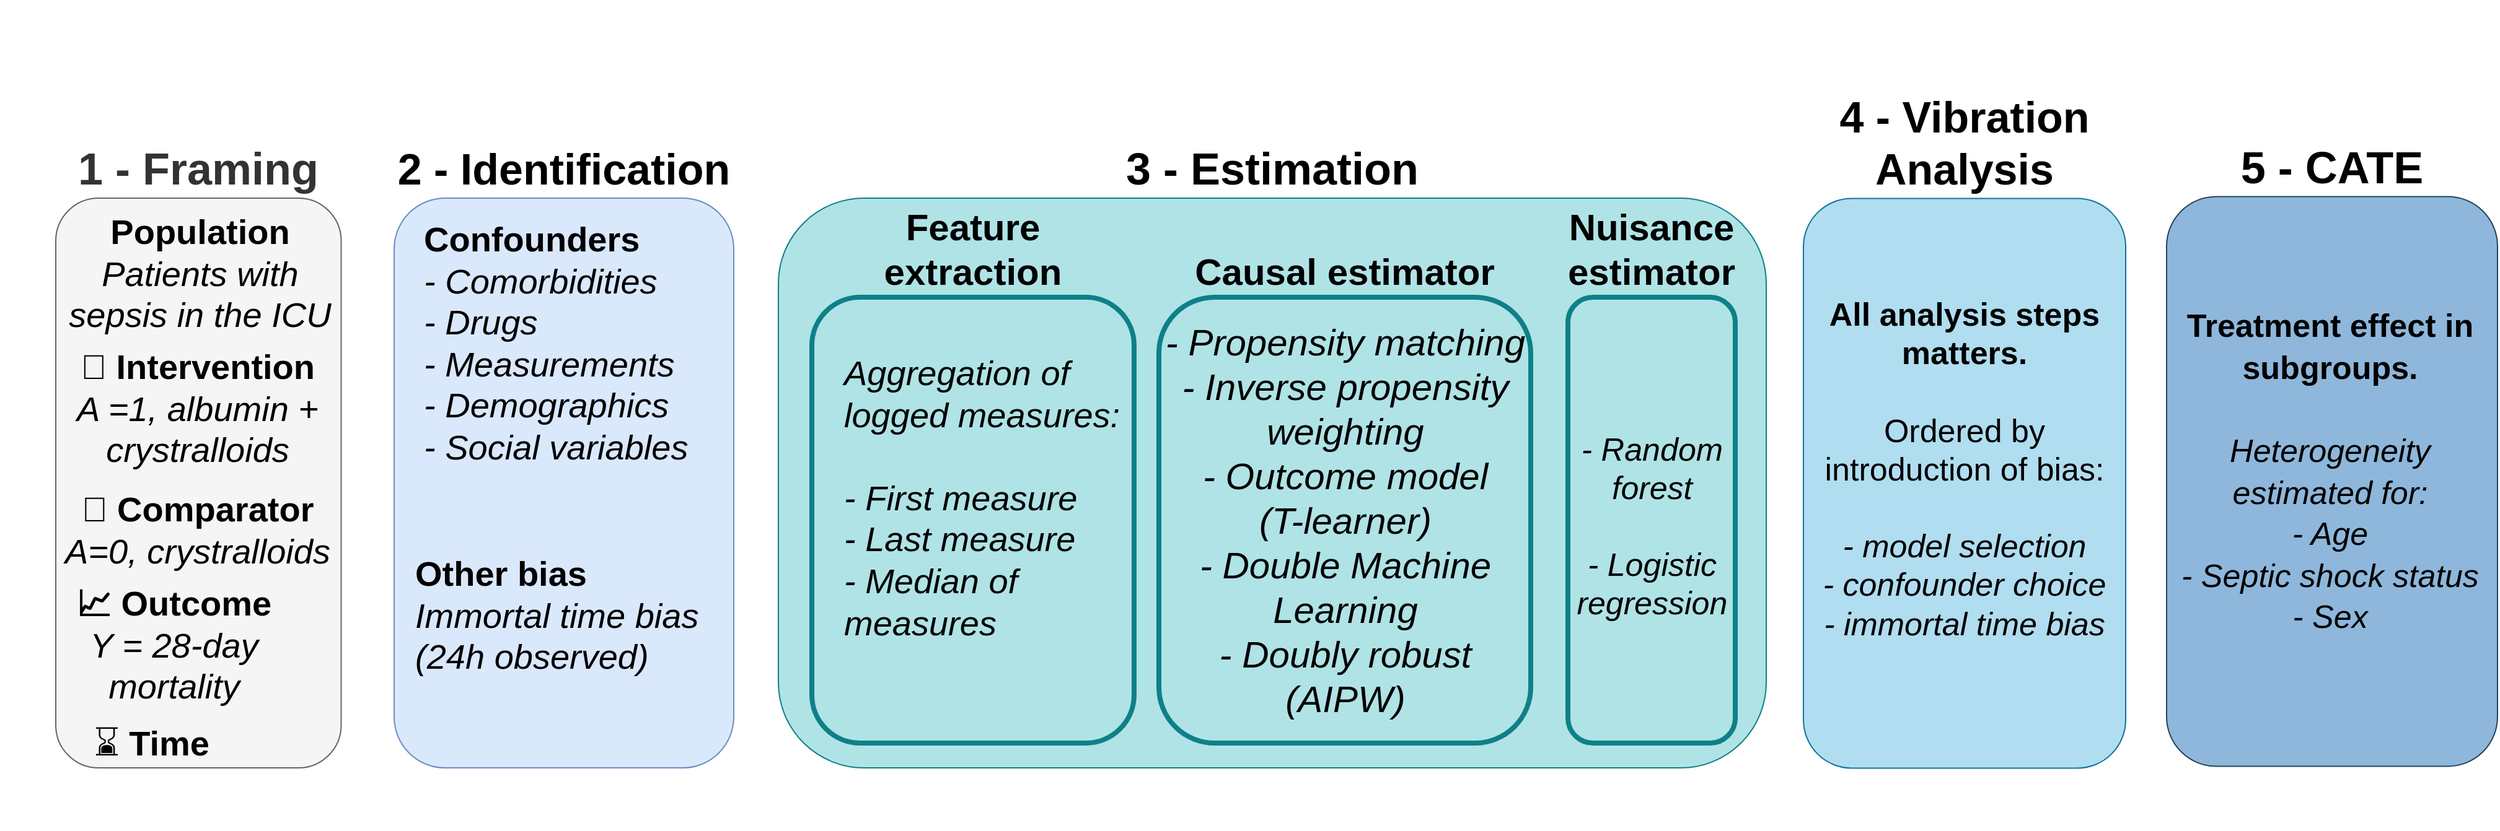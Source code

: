 <mxfile version="23.1.0" type="device">
  <diagram name="Page-1" id="bd83a815-5ea8-2e97-e5ec-87c9f400f2fa">
    <mxGraphModel dx="1885" dy="875" grid="1" gridSize="10" guides="1" tooltips="1" connect="1" arrows="1" fold="1" page="0" pageScale="1.5" pageWidth="1169" pageHeight="826" background="none" math="1" shadow="0">
      <root>
        <mxCell id="0" style=";html=1;" />
        <mxCell id="1" style=";html=1;" parent="0" />
        <mxCell id="7A7Ont4KWelb-mQZ-whx-6" value="1 - Framing" style="rounded=1;whiteSpace=wrap;html=1;fillColor=#f5f5f5;strokeColor=#666666;fontSize=36;fontStyle=1;fontColor=#333333;verticalAlign=bottom;horizontal=1;labelPosition=center;verticalLabelPosition=top;align=center;" parent="1" vertex="1">
          <mxGeometry x="-70" y="270" width="230.25" height="460" as="geometry" />
        </mxCell>
        <mxCell id="7A7Ont4KWelb-mQZ-whx-98" value="&lt;font style=&quot;font-size: 35px;&quot;&gt;2 - Identification&lt;/font&gt;" style="rounded=1;whiteSpace=wrap;html=1;fillColor=#dae8fc;strokeColor=#6c8ebf;fontSize=35;fontStyle=1;verticalAlign=bottom;labelPosition=center;verticalLabelPosition=top;align=center;" parent="1" vertex="1">
          <mxGeometry x="203" y="270" width="274" height="460" as="geometry" />
        </mxCell>
        <mxCell id="7A7Ont4KWelb-mQZ-whx-1" value="&lt;b style=&quot;font-size: 36px;&quot;&gt;3 - Estimation&lt;/b&gt;" style="rounded=1;whiteSpace=wrap;html=1;fillColor=#b0e3e6;strokeColor=#0e8088;fontSize=36;labelPosition=center;verticalLabelPosition=top;align=center;verticalAlign=bottom;spacingLeft=0;" parent="1" vertex="1">
          <mxGeometry x="513" y="270" width="797" height="460" as="geometry" />
        </mxCell>
        <mxCell id="UJCGpMKkWv5VHLOaRZoO-3" value="&lt;font style=&quot;font-size: 30px;&quot;&gt;Feature extraction&lt;br&gt;&lt;/font&gt;" style="rounded=1;whiteSpace=wrap;html=1;verticalAlign=bottom;labelPosition=center;verticalLabelPosition=top;align=center;fillColor=#b0e3e6;strokeColor=#0e8088;strokeWidth=4;fontStyle=1" parent="1" vertex="1">
          <mxGeometry x="540" y="350" width="260" height="360" as="geometry" />
        </mxCell>
        <mxCell id="UJCGpMKkWv5VHLOaRZoO-34" value="Causal estimator" style="rounded=1;whiteSpace=wrap;html=1;verticalAlign=bottom;labelPosition=center;verticalLabelPosition=top;align=center;fillColor=#b0e3e6;strokeColor=#0e8088;fontSize=30;strokeWidth=4;fontStyle=1" parent="1" vertex="1">
          <mxGeometry x="820" y="350" width="300" height="360" as="geometry" />
        </mxCell>
        <mxCell id="JQVkvr5YXo8bN9fTYGfa-8" value="&lt;div&gt;- Propensity matching&lt;/div&gt;&lt;div&gt;- Inverse propensity weighting&lt;/div&gt;&lt;div&gt;- Outcome model &lt;br&gt;(T-learner)&lt;br&gt;&lt;/div&gt;&lt;div&gt;- Double Machine Learning&lt;br&gt;&lt;/div&gt;&lt;div&gt;- Doubly robust &lt;br&gt;(AIPW)&lt;/div&gt;" style="text;html=1;strokeColor=none;fillColor=none;align=center;verticalAlign=middle;whiteSpace=wrap;rounded=0;fontSize=30;fontStyle=2" parent="1" vertex="1">
          <mxGeometry x="813.5" y="340" width="313" height="380" as="geometry" />
        </mxCell>
        <mxCell id="7A7Ont4KWelb-mQZ-whx-83" value="" style="group" parent="1" vertex="1" connectable="0">
          <mxGeometry x="-60.25" y="110" width="303.25" height="670" as="geometry" />
        </mxCell>
        <mxCell id="7A7Ont4KWelb-mQZ-whx-65" value="&lt;font&gt;💊 &lt;b&gt;Comparator &lt;/b&gt;&lt;i&gt;&lt;br&gt;&lt;/i&gt;&lt;/font&gt;&lt;i&gt;A=0, &lt;/i&gt;&lt;i&gt;crystralloids&lt;/i&gt;" style="text;html=1;strokeColor=none;fillColor=none;align=center;verticalAlign=middle;whiteSpace=wrap;rounded=0;fontSize=28;fontColor=#000000;" parent="7A7Ont4KWelb-mQZ-whx-83" vertex="1">
          <mxGeometry x="-7.75" y="379" width="224.75" height="97" as="geometry" />
        </mxCell>
        <mxCell id="7A7Ont4KWelb-mQZ-whx-67" value="&lt;font style=&quot;font-size: 28px;&quot; color=&quot;#000000&quot;&gt;&lt;b style=&quot;font-size: 28px;&quot;&gt;📈 &lt;/b&gt;&lt;/font&gt;&lt;font style=&quot;font-size: 28px;&quot; color=&quot;#000000&quot;&gt;&lt;b style=&quot;font-size: 28px;&quot;&gt;Outcome&lt;/b&gt;&lt;/font&gt;&lt;font color=&quot;#000000&quot;&gt;&lt;br&gt;&lt;i&gt;Y = 28-day mortality&lt;br&gt;&lt;/i&gt;&lt;/font&gt;" style="text;html=1;strokeColor=none;fillColor=none;align=center;verticalAlign=middle;whiteSpace=wrap;rounded=0;fontSize=28;fontColor=#B5739D;" parent="7A7Ont4KWelb-mQZ-whx-83" vertex="1">
          <mxGeometry x="-35.75" y="484" width="243" height="74" as="geometry" />
        </mxCell>
        <mxCell id="7A7Ont4KWelb-mQZ-whx-68" value="&lt;font&gt;💊 &lt;font style=&quot;font-size: 28px;&quot;&gt;&lt;b style=&quot;font-size: 28px;&quot;&gt;Intervention&lt;/b&gt;&lt;/font&gt;&lt;/font&gt;&lt;br&gt;&lt;i&gt;A =1, albumin + crystralloids&lt;br&gt;&lt;/i&gt;" style="text;html=1;strokeColor=none;fillColor=none;align=center;verticalAlign=middle;whiteSpace=wrap;rounded=0;fontSize=28;fontColor=#000000;" parent="7A7Ont4KWelb-mQZ-whx-83" vertex="1">
          <mxGeometry x="-0.75" y="299" width="210.75" height="61" as="geometry" />
        </mxCell>
        <mxCell id="7A7Ont4KWelb-mQZ-whx-71" value="⌛ &lt;font style=&quot;font-size: 28px;&quot;&gt;&lt;b style=&quot;font-size: 28px;&quot;&gt;Time&lt;/b&gt;&lt;/font&gt;" style="text;html=1;strokeColor=none;fillColor=none;align=center;verticalAlign=middle;whiteSpace=wrap;rounded=0;fontSize=28;fontColor=#000000;" parent="7A7Ont4KWelb-mQZ-whx-83" vertex="1">
          <mxGeometry x="-54" y="585" width="243" height="30" as="geometry" />
        </mxCell>
        <mxCell id="7A7Ont4KWelb-mQZ-whx-84" value="&lt;font&gt;&lt;b&gt;Population&lt;/b&gt;&lt;/font&gt;&lt;i&gt;&lt;br&gt;Patients with sepsis in the ICU&lt;/i&gt;" style="text;html=1;strokeColor=none;fillColor=none;align=center;verticalAlign=middle;whiteSpace=wrap;rounded=0;fontSize=28;fontColor=#000000;" parent="7A7Ont4KWelb-mQZ-whx-83" vertex="1">
          <mxGeometry x="-14.75" y="190" width="243" height="61" as="geometry" />
        </mxCell>
        <mxCell id="7A7Ont4KWelb-mQZ-whx-101" value="" style="group" parent="1" vertex="1" connectable="0">
          <mxGeometry x="209" y="511" width="260" height="250" as="geometry" />
        </mxCell>
        <mxCell id="SahqUx1cHa1N3F9CKj1D-2" value="&lt;b&gt;Other bias &lt;/b&gt;&lt;i&gt;Immortal time bias &lt;/i&gt;&lt;i&gt;(24h observed)&lt;/i&gt;&lt;b&gt;&lt;i&gt;&lt;br&gt;&lt;/i&gt;&lt;/b&gt;" style="text;whiteSpace=wrap;html=1;fontSize=28;" parent="7A7Ont4KWelb-mQZ-whx-101" vertex="1">
          <mxGeometry x="9" y="39" width="240" height="121" as="geometry" />
        </mxCell>
        <mxCell id="7A7Ont4KWelb-mQZ-whx-103" value="4 - Vibration&lt;br style=&quot;font-size: 35px;&quot;&gt;Analysis" style="rounded=1;whiteSpace=wrap;html=1;fillColor=#b1ddf0;strokeColor=#10739e;fontSize=35;fontStyle=1;verticalAlign=bottom;labelPosition=center;verticalLabelPosition=top;align=center;" parent="1" vertex="1">
          <mxGeometry x="1340" y="270.25" width="260" height="460" as="geometry" />
        </mxCell>
        <mxCell id="Ovc3esVCRfBxRKt_X9Ao-7" value="5 - CATE" style="rounded=1;whiteSpace=wrap;html=1;fillColor=#8EB7DB;strokeColor=#23445d;fontSize=36;fontStyle=1;verticalAlign=bottom;labelPosition=center;verticalLabelPosition=top;align=center;" parent="1" vertex="1">
          <mxGeometry x="1633" y="268.75" width="267" height="460" as="geometry" />
        </mxCell>
        <mxCell id="Ovc3esVCRfBxRKt_X9Ao-32" value="&lt;div&gt;&lt;font style=&quot;font-size: 26px;&quot;&gt;All analysis steps matters. &lt;br&gt;&lt;br&gt;&lt;span style=&quot;font-weight: normal;&quot;&gt;Ordered by introduction of bias:&lt;/span&gt;&lt;br&gt; &lt;br&gt;&lt;i&gt;&lt;span style=&quot;font-weight: normal;&quot;&gt;- model selection&lt;/span&gt;&lt;/i&gt;&lt;/font&gt;&lt;/div&gt;&lt;div&gt;&lt;i&gt;&lt;font style=&quot;font-size: 26px; font-weight: normal;&quot;&gt;- confounder choice&lt;/font&gt;&lt;/i&gt;&lt;/div&gt;&lt;div&gt;&lt;i&gt;&lt;font style=&quot;font-size: 26px;&quot;&gt;&lt;span style=&quot;font-weight: normal;&quot;&gt;- immortal time bias &lt;/span&gt;&lt;br&gt;&lt;/font&gt;&lt;/i&gt;&lt;/div&gt;" style="text;html=1;strokeColor=none;fillColor=none;align=center;verticalAlign=middle;whiteSpace=wrap;rounded=0;fontSize=19;fontFamily=Helvetica;fontColor=default;fontStyle=1" parent="1" vertex="1">
          <mxGeometry x="1340" y="328.25" width="260" height="321" as="geometry" />
        </mxCell>
        <mxCell id="Ovc3esVCRfBxRKt_X9Ao-33" value="&lt;font style=&quot;font-size: 26px;&quot;&gt;Treatment effect in subgroups.&lt;br&gt;&lt;/font&gt;&lt;div&gt;&lt;i&gt;&lt;span style=&quot;font-weight: normal;&quot;&gt;&lt;br&gt;&lt;font style=&quot;font-size: 26px;&quot;&gt; &lt;/font&gt;&lt;/span&gt;&lt;/i&gt;&lt;/div&gt;&lt;div&gt;&lt;font style=&quot;font-size: 26px;&quot;&gt;&lt;i&gt;&lt;span style=&quot;font-weight: normal;&quot;&gt;Heterogeneity estimated for:&lt;/span&gt;&lt;/i&gt; &lt;/font&gt;&lt;/div&gt;&lt;font style=&quot;font-size: 26px;&quot;&gt;&lt;/font&gt;&lt;div&gt;&lt;span style=&quot;font-weight: normal;&quot;&gt;&lt;i&gt;&lt;font style=&quot;font-size: 26px;&quot;&gt;- Age&lt;br&gt;&lt;/font&gt;&lt;/i&gt;&lt;/span&gt;&lt;/div&gt;&lt;div&gt;&lt;span style=&quot;font-weight: normal;&quot;&gt;&lt;i&gt;&lt;font style=&quot;font-size: 26px;&quot;&gt;- Septic shock status&lt;br&gt;&lt;/font&gt;&lt;/i&gt;&lt;/span&gt;&lt;/div&gt;&lt;div&gt;&lt;span style=&quot;font-weight: normal;&quot;&gt;&lt;i&gt;&lt;font style=&quot;font-size: 26px;&quot;&gt;- Sex&lt;br&gt;&lt;/font&gt;&lt;/i&gt;&lt;/span&gt;&lt;/div&gt;" style="text;html=1;strokeColor=none;fillColor=none;align=center;verticalAlign=middle;whiteSpace=wrap;rounded=0;fontSize=28;fontFamily=Helvetica;fontColor=default;fontStyle=1" parent="1" vertex="1">
          <mxGeometry x="1630" y="300" width="270" height="380" as="geometry" />
        </mxCell>
        <mxCell id="Ql6NIixIzX7x0oFvD5re-7" value="&lt;div&gt;&lt;b&gt;Confounders&lt;/b&gt;&lt;br&gt;&lt;i&gt;- Comorbidities&lt;br&gt;- Drugs&lt;br&gt;&lt;/i&gt;&lt;/div&gt;&lt;div&gt;&lt;i&gt;- Measurements&lt;/i&gt;&lt;/div&gt;&lt;div&gt;&lt;i&gt;- Demographics&lt;br&gt;- Social variables&lt;br&gt;&lt;/i&gt;&lt;/div&gt;&lt;div&gt;&lt;i&gt;&lt;br&gt;&lt;/i&gt;&lt;/div&gt;" style="text;whiteSpace=wrap;html=1;fontSize=28;" parent="1" vertex="1">
          <mxGeometry x="225" y="280" width="233" height="220" as="geometry" />
        </mxCell>
        <mxCell id="Ql6NIixIzX7x0oFvD5re-8" value="&lt;i&gt;Aggregation of logged measures:&lt;br&gt;&lt;/i&gt;&lt;br&gt;&lt;div&gt;&lt;i&gt;- First measure&lt;br&gt;- Last measure&lt;br&gt;&lt;/i&gt;&lt;/div&gt;&lt;div&gt;&lt;i&gt;- Median of measures&lt;br&gt;&lt;/i&gt;&lt;/div&gt;" style="text;whiteSpace=wrap;html=1;fontSize=28;" parent="1" vertex="1">
          <mxGeometry x="563.5" y="388.25" width="233" height="311.75" as="geometry" />
        </mxCell>
        <mxCell id="Ql6NIixIzX7x0oFvD5re-11" value="" style="group" parent="1" vertex="1" connectable="0">
          <mxGeometry x="1150" y="350" width="150" height="360" as="geometry" />
        </mxCell>
        <mxCell id="JQVkvr5YXo8bN9fTYGfa-13" value="Nuisance estimator" style="rounded=1;whiteSpace=wrap;html=1;verticalAlign=bottom;labelPosition=center;verticalLabelPosition=top;align=center;fillColor=#b0e3e6;strokeColor=#0e8088;fontSize=30;strokeWidth=4;fontStyle=1" parent="Ql6NIixIzX7x0oFvD5re-11" vertex="1">
          <mxGeometry width="135.0" height="360" as="geometry" />
        </mxCell>
        <mxCell id="7A7Ont4KWelb-mQZ-whx-4" value="&lt;div&gt;- Random &lt;br&gt;forest&lt;br&gt;&lt;br&gt;&lt;/div&gt;&lt;div&gt;- Logistic regression&lt;br&gt;&lt;/div&gt;" style="text;html=1;strokeColor=none;fillColor=none;align=center;verticalAlign=middle;whiteSpace=wrap;rounded=0;fontSize=26;fontStyle=2" parent="Ql6NIixIzX7x0oFvD5re-11" vertex="1">
          <mxGeometry x="7.5" y="30" width="120" height="310" as="geometry" />
        </mxCell>
      </root>
    </mxGraphModel>
  </diagram>
</mxfile>
